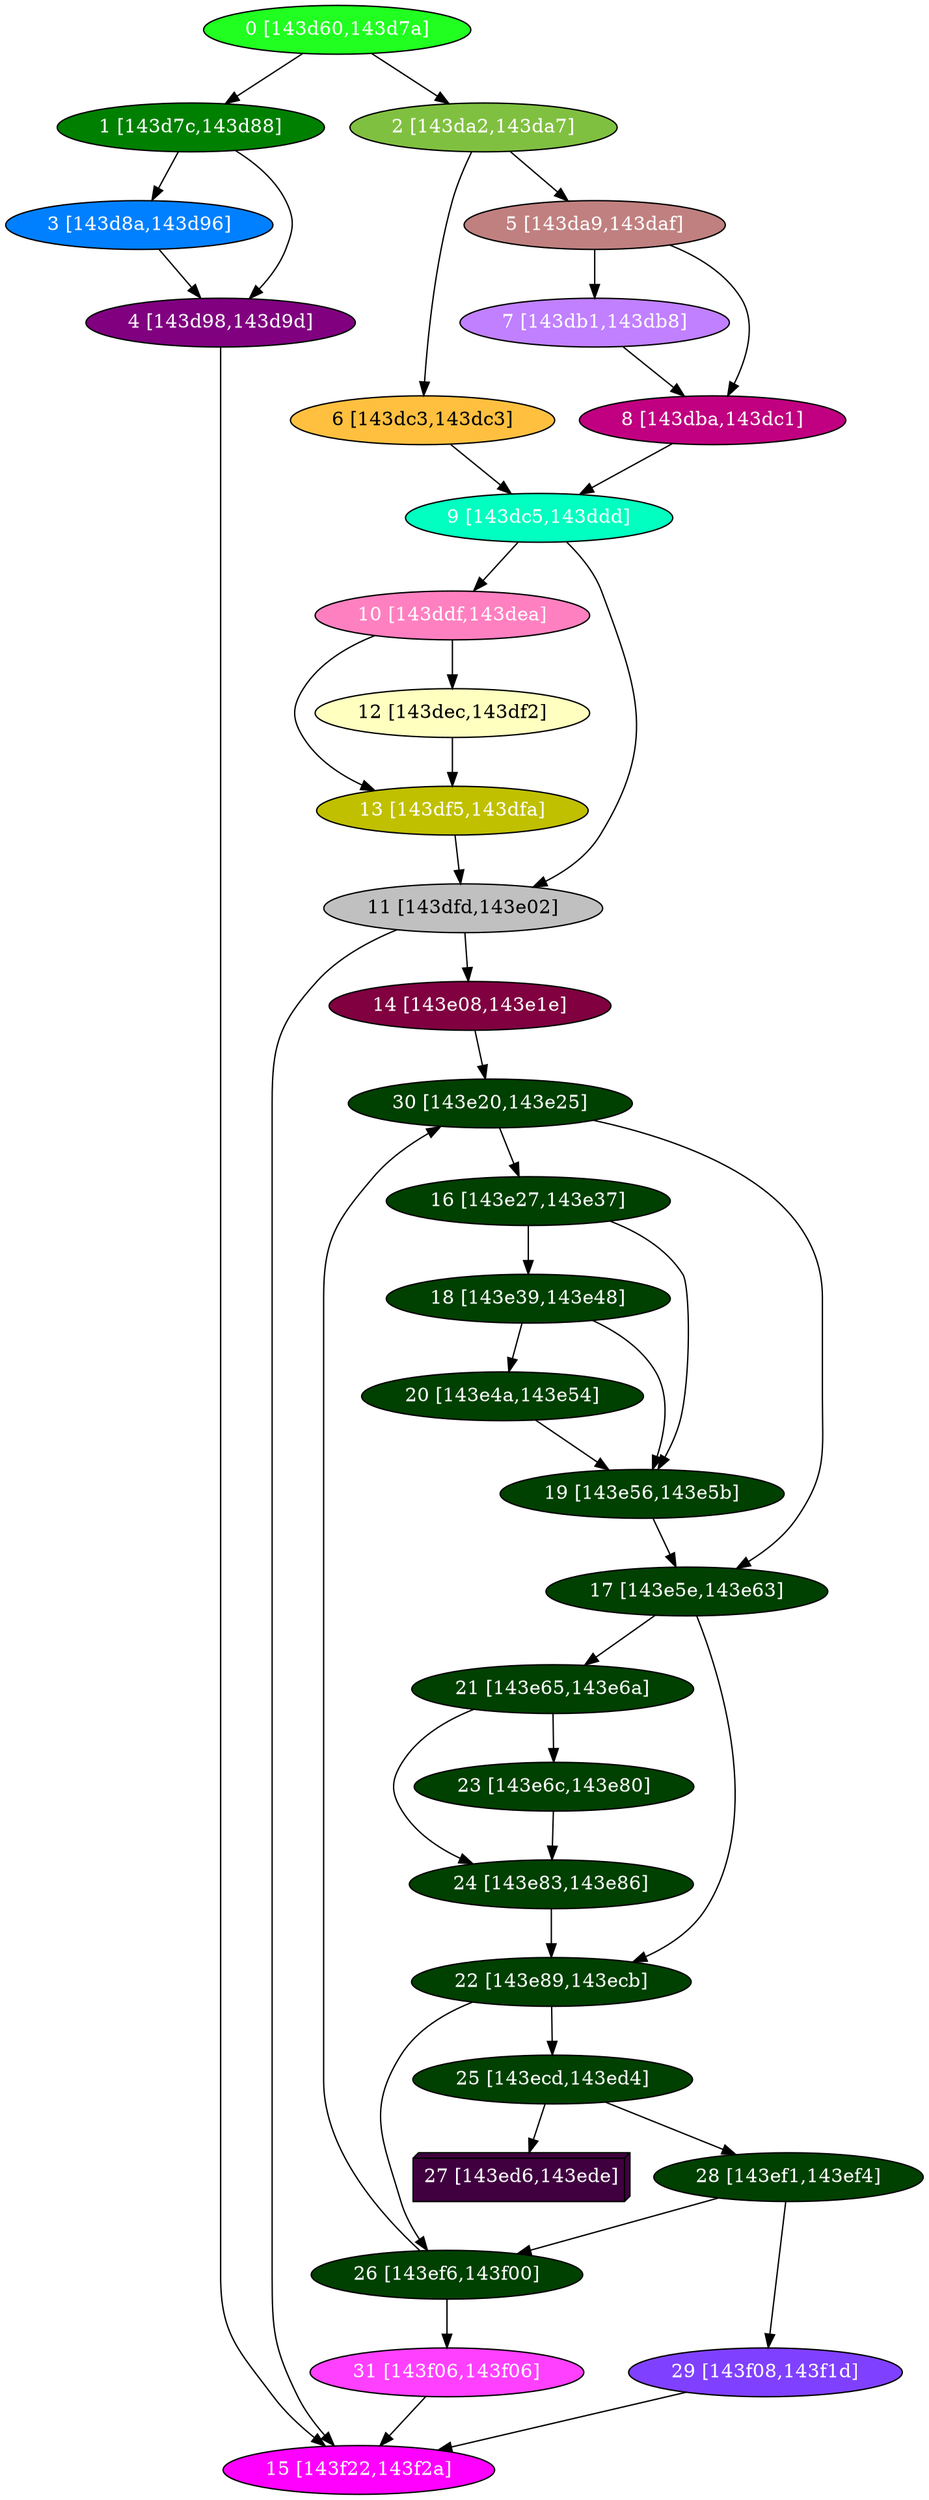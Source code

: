 diGraph libnss3{
	libnss3_0  [style=filled fillcolor="#20FF20" fontcolor="#ffffff" shape=oval label="0 [143d60,143d7a]"]
	libnss3_1  [style=filled fillcolor="#008000" fontcolor="#ffffff" shape=oval label="1 [143d7c,143d88]"]
	libnss3_2  [style=filled fillcolor="#80C040" fontcolor="#ffffff" shape=oval label="2 [143da2,143da7]"]
	libnss3_3  [style=filled fillcolor="#0080FF" fontcolor="#ffffff" shape=oval label="3 [143d8a,143d96]"]
	libnss3_4  [style=filled fillcolor="#800080" fontcolor="#ffffff" shape=oval label="4 [143d98,143d9d]"]
	libnss3_5  [style=filled fillcolor="#C08080" fontcolor="#ffffff" shape=oval label="5 [143da9,143daf]"]
	libnss3_6  [style=filled fillcolor="#FFC040" fontcolor="#000000" shape=oval label="6 [143dc3,143dc3]"]
	libnss3_7  [style=filled fillcolor="#C080FF" fontcolor="#ffffff" shape=oval label="7 [143db1,143db8]"]
	libnss3_8  [style=filled fillcolor="#C00080" fontcolor="#ffffff" shape=oval label="8 [143dba,143dc1]"]
	libnss3_9  [style=filled fillcolor="#00FFC0" fontcolor="#ffffff" shape=oval label="9 [143dc5,143ddd]"]
	libnss3_a  [style=filled fillcolor="#FF80C0" fontcolor="#ffffff" shape=oval label="10 [143ddf,143dea]"]
	libnss3_b  [style=filled fillcolor="#C0C0C0" fontcolor="#000000" shape=oval label="11 [143dfd,143e02]"]
	libnss3_c  [style=filled fillcolor="#FFFFC0" fontcolor="#000000" shape=oval label="12 [143dec,143df2]"]
	libnss3_d  [style=filled fillcolor="#C0C000" fontcolor="#ffffff" shape=oval label="13 [143df5,143dfa]"]
	libnss3_e  [style=filled fillcolor="#800040" fontcolor="#ffffff" shape=oval label="14 [143e08,143e1e]"]
	libnss3_f  [style=filled fillcolor="#FF00FF" fontcolor="#ffffff" shape=oval label="15 [143f22,143f2a]"]
	libnss3_10  [style=filled fillcolor="#004000" fontcolor="#ffffff" shape=oval label="16 [143e27,143e37]"]
	libnss3_11  [style=filled fillcolor="#004000" fontcolor="#ffffff" shape=oval label="17 [143e5e,143e63]"]
	libnss3_12  [style=filled fillcolor="#004000" fontcolor="#ffffff" shape=oval label="18 [143e39,143e48]"]
	libnss3_13  [style=filled fillcolor="#004000" fontcolor="#ffffff" shape=oval label="19 [143e56,143e5b]"]
	libnss3_14  [style=filled fillcolor="#004000" fontcolor="#ffffff" shape=oval label="20 [143e4a,143e54]"]
	libnss3_15  [style=filled fillcolor="#004000" fontcolor="#ffffff" shape=oval label="21 [143e65,143e6a]"]
	libnss3_16  [style=filled fillcolor="#004000" fontcolor="#ffffff" shape=oval label="22 [143e89,143ecb]"]
	libnss3_17  [style=filled fillcolor="#004000" fontcolor="#ffffff" shape=oval label="23 [143e6c,143e80]"]
	libnss3_18  [style=filled fillcolor="#004000" fontcolor="#ffffff" shape=oval label="24 [143e83,143e86]"]
	libnss3_19  [style=filled fillcolor="#004000" fontcolor="#ffffff" shape=oval label="25 [143ecd,143ed4]"]
	libnss3_1a  [style=filled fillcolor="#004000" fontcolor="#ffffff" shape=oval label="26 [143ef6,143f00]"]
	libnss3_1b  [style=filled fillcolor="#400040" fontcolor="#ffffff" shape=box3d label="27 [143ed6,143ede]"]
	libnss3_1c  [style=filled fillcolor="#004000" fontcolor="#ffffff" shape=oval label="28 [143ef1,143ef4]"]
	libnss3_1d  [style=filled fillcolor="#8040FF" fontcolor="#ffffff" shape=oval label="29 [143f08,143f1d]"]
	libnss3_1e  [style=filled fillcolor="#004000" fontcolor="#ffffff" shape=oval label="30 [143e20,143e25]"]
	libnss3_1f  [style=filled fillcolor="#FF40FF" fontcolor="#ffffff" shape=oval label="31 [143f06,143f06]"]

	libnss3_0 -> libnss3_1
	libnss3_0 -> libnss3_2
	libnss3_1 -> libnss3_3
	libnss3_1 -> libnss3_4
	libnss3_2 -> libnss3_5
	libnss3_2 -> libnss3_6
	libnss3_3 -> libnss3_4
	libnss3_4 -> libnss3_f
	libnss3_5 -> libnss3_7
	libnss3_5 -> libnss3_8
	libnss3_6 -> libnss3_9
	libnss3_7 -> libnss3_8
	libnss3_8 -> libnss3_9
	libnss3_9 -> libnss3_a
	libnss3_9 -> libnss3_b
	libnss3_a -> libnss3_c
	libnss3_a -> libnss3_d
	libnss3_b -> libnss3_e
	libnss3_b -> libnss3_f
	libnss3_c -> libnss3_d
	libnss3_d -> libnss3_b
	libnss3_e -> libnss3_1e
	libnss3_10 -> libnss3_12
	libnss3_10 -> libnss3_13
	libnss3_11 -> libnss3_15
	libnss3_11 -> libnss3_16
	libnss3_12 -> libnss3_13
	libnss3_12 -> libnss3_14
	libnss3_13 -> libnss3_11
	libnss3_14 -> libnss3_13
	libnss3_15 -> libnss3_17
	libnss3_15 -> libnss3_18
	libnss3_16 -> libnss3_19
	libnss3_16 -> libnss3_1a
	libnss3_17 -> libnss3_18
	libnss3_18 -> libnss3_16
	libnss3_19 -> libnss3_1b
	libnss3_19 -> libnss3_1c
	libnss3_1a -> libnss3_1e
	libnss3_1a -> libnss3_1f
	libnss3_1c -> libnss3_1a
	libnss3_1c -> libnss3_1d
	libnss3_1d -> libnss3_f
	libnss3_1e -> libnss3_10
	libnss3_1e -> libnss3_11
	libnss3_1f -> libnss3_f
}